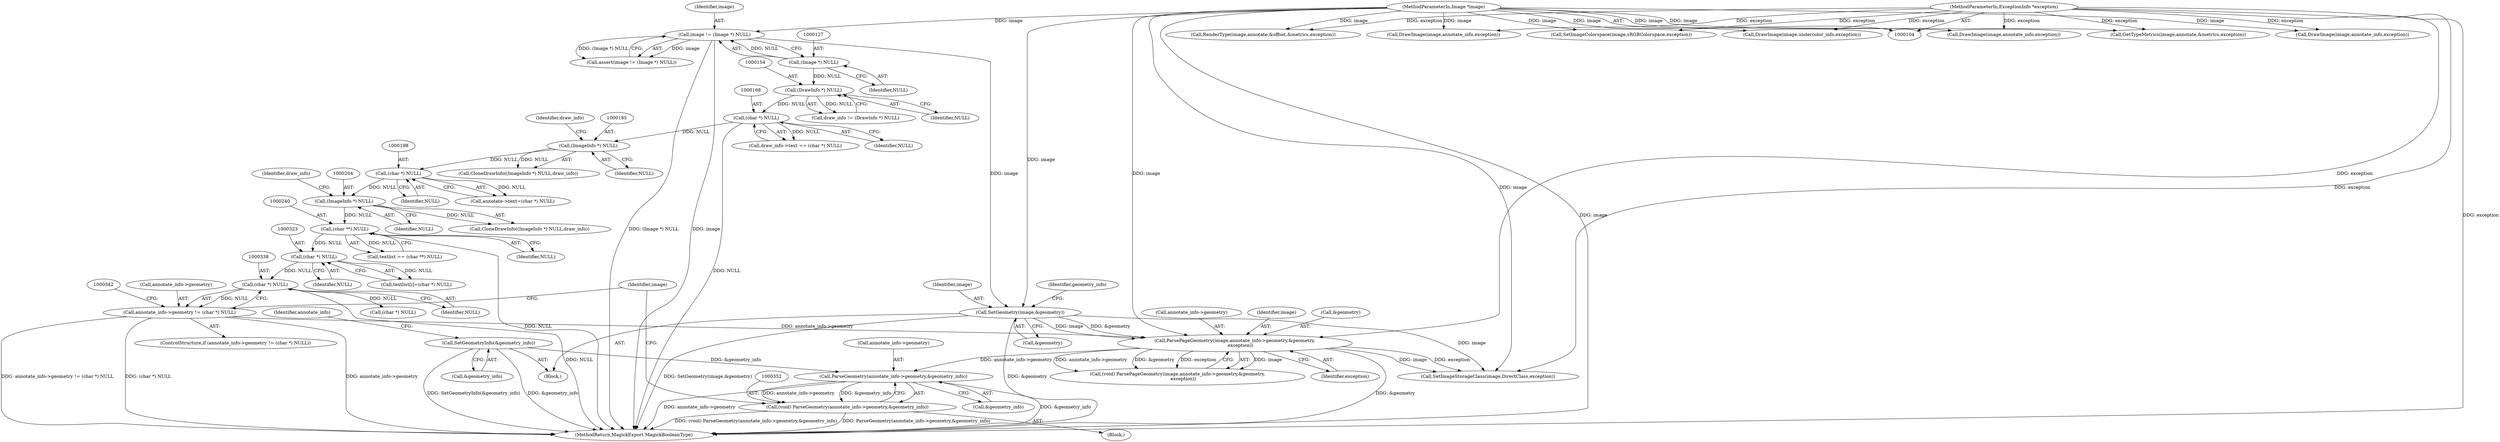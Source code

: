 digraph "0_ImageMagick6_7c2c5ba5b8e3a0b2b82f56c71dfab74ed4006df7@pointer" {
"1000353" [label="(Call,ParseGeometry(annotate_info->geometry,&geometry_info))"];
"1000343" [label="(Call,ParsePageGeometry(image,annotate_info->geometry,&geometry,\n        exception))"];
"1000325" [label="(Call,SetGeometry(image,&geometry))"];
"1000124" [label="(Call,image != (Image *) NULL)"];
"1000105" [label="(MethodParameterIn,Image *image)"];
"1000126" [label="(Call,(Image *) NULL)"];
"1000333" [label="(Call,annotate_info->geometry != (char *) NULL)"];
"1000337" [label="(Call,(char *) NULL)"];
"1000322" [label="(Call,(char *) NULL)"];
"1000239" [label="(Call,(char **) NULL)"];
"1000203" [label="(Call,(ImageInfo *) NULL)"];
"1000197" [label="(Call,(char *) NULL)"];
"1000184" [label="(Call,(ImageInfo *) NULL)"];
"1000167" [label="(Call,(char *) NULL)"];
"1000153" [label="(Call,(DrawInfo *) NULL)"];
"1000107" [label="(MethodParameterIn,ExceptionInfo *exception)"];
"1000329" [label="(Call,SetGeometryInfo(&geometry_info))"];
"1000351" [label="(Call,(void) ParseGeometry(annotate_info->geometry,&geometry_info))"];
"1000108" [label="(Block,)"];
"1000331" [label="(Identifier,geometry_info)"];
"1000105" [label="(MethodParameterIn,Image *image)"];
"1000239" [label="(Call,(char **) NULL)"];
"1002037" [label="(Call,DrawImage(image,annotate_info,exception))"];
"1000354" [label="(Call,annotate_info->geometry)"];
"1000126" [label="(Call,(Image *) NULL)"];
"1000343" [label="(Call,ParsePageGeometry(image,annotate_info->geometry,&geometry,\n        exception))"];
"1000124" [label="(Call,image != (Image *) NULL)"];
"1000237" [label="(Call,textlist == (char **) NULL)"];
"1000345" [label="(Call,annotate_info->geometry)"];
"1000184" [label="(Call,(ImageInfo *) NULL)"];
"1000107" [label="(MethodParameterIn,ExceptionInfo *exception)"];
"1000361" [label="(Call,SetImageStorageClass(image,DirectClass,exception))"];
"1000197" [label="(Call,(char *) NULL)"];
"1000324" [label="(Identifier,NULL)"];
"1000163" [label="(Call,draw_info->text == (char *) NULL)"];
"1000335" [label="(Identifier,annotate_info)"];
"1000337" [label="(Call,(char *) NULL)"];
"1000351" [label="(Call,(void) ParseGeometry(annotate_info->geometry,&geometry_info))"];
"1000344" [label="(Identifier,image)"];
"1000183" [label="(Call,CloneDrawInfo((ImageInfo *) NULL,draw_info))"];
"1001941" [label="(Call,DrawImage(image,annotate_info,exception))"];
"1000318" [label="(Call,textlist[i]=(char *) NULL)"];
"1000206" [label="(Identifier,draw_info)"];
"1000186" [label="(Identifier,NULL)"];
"1000187" [label="(Identifier,draw_info)"];
"1000169" [label="(Identifier,NULL)"];
"1000396" [label="(Call,SetImageColorspace(image,sRGBColorspace,exception))"];
"1000419" [label="(Call,(char *) NULL)"];
"1000125" [label="(Identifier,image)"];
"1000487" [label="(Call,GetTypeMetrics(image,annotate,&metrics,exception))"];
"1000205" [label="(Identifier,NULL)"];
"1000199" [label="(Identifier,NULL)"];
"1000202" [label="(Call,CloneDrawInfo((ImageInfo *) NULL,draw_info))"];
"1000325" [label="(Call,SetGeometry(image,&geometry))"];
"1001978" [label="(Call,DrawImage(image,annotate_info,exception))"];
"1000348" [label="(Call,&geometry)"];
"1000151" [label="(Call,draw_info != (DrawInfo *) NULL)"];
"1000329" [label="(Call,SetGeometryInfo(&geometry_info))"];
"1000340" [label="(Block,)"];
"1000357" [label="(Call,&geometry_info)"];
"1000203" [label="(Call,(ImageInfo *) NULL)"];
"1000353" [label="(Call,ParseGeometry(annotate_info->geometry,&geometry_info))"];
"1000327" [label="(Call,&geometry)"];
"1000123" [label="(Call,assert(image != (Image *) NULL))"];
"1000339" [label="(Identifier,NULL)"];
"1000167" [label="(Call,(char *) NULL)"];
"1000193" [label="(Call,annotate->text=(char *) NULL)"];
"1000241" [label="(Identifier,NULL)"];
"1000334" [label="(Call,annotate_info->geometry)"];
"1001863" [label="(Call,DrawImage(image,undercolor_info,exception))"];
"1000153" [label="(Call,(DrawInfo *) NULL)"];
"1000341" [label="(Call,(void) ParsePageGeometry(image,annotate_info->geometry,&geometry,\n        exception))"];
"1002061" [label="(MethodReturn,MagickExport MagickBooleanType)"];
"1001984" [label="(Call,RenderType(image,annotate,&offset,&metrics,exception))"];
"1000326" [label="(Identifier,image)"];
"1000322" [label="(Call,(char *) NULL)"];
"1000350" [label="(Identifier,exception)"];
"1000330" [label="(Call,&geometry_info)"];
"1000332" [label="(ControlStructure,if (annotate_info->geometry != (char *) NULL))"];
"1000128" [label="(Identifier,NULL)"];
"1000362" [label="(Identifier,image)"];
"1000333" [label="(Call,annotate_info->geometry != (char *) NULL)"];
"1000155" [label="(Identifier,NULL)"];
"1000353" -> "1000351"  [label="AST: "];
"1000353" -> "1000357"  [label="CFG: "];
"1000354" -> "1000353"  [label="AST: "];
"1000357" -> "1000353"  [label="AST: "];
"1000351" -> "1000353"  [label="CFG: "];
"1000353" -> "1002061"  [label="DDG: &geometry_info"];
"1000353" -> "1002061"  [label="DDG: annotate_info->geometry"];
"1000353" -> "1000351"  [label="DDG: annotate_info->geometry"];
"1000353" -> "1000351"  [label="DDG: &geometry_info"];
"1000343" -> "1000353"  [label="DDG: annotate_info->geometry"];
"1000329" -> "1000353"  [label="DDG: &geometry_info"];
"1000343" -> "1000341"  [label="AST: "];
"1000343" -> "1000350"  [label="CFG: "];
"1000344" -> "1000343"  [label="AST: "];
"1000345" -> "1000343"  [label="AST: "];
"1000348" -> "1000343"  [label="AST: "];
"1000350" -> "1000343"  [label="AST: "];
"1000341" -> "1000343"  [label="CFG: "];
"1000343" -> "1002061"  [label="DDG: &geometry"];
"1000343" -> "1000341"  [label="DDG: image"];
"1000343" -> "1000341"  [label="DDG: annotate_info->geometry"];
"1000343" -> "1000341"  [label="DDG: &geometry"];
"1000343" -> "1000341"  [label="DDG: exception"];
"1000325" -> "1000343"  [label="DDG: image"];
"1000325" -> "1000343"  [label="DDG: &geometry"];
"1000105" -> "1000343"  [label="DDG: image"];
"1000333" -> "1000343"  [label="DDG: annotate_info->geometry"];
"1000107" -> "1000343"  [label="DDG: exception"];
"1000343" -> "1000361"  [label="DDG: image"];
"1000343" -> "1000361"  [label="DDG: exception"];
"1000325" -> "1000108"  [label="AST: "];
"1000325" -> "1000327"  [label="CFG: "];
"1000326" -> "1000325"  [label="AST: "];
"1000327" -> "1000325"  [label="AST: "];
"1000331" -> "1000325"  [label="CFG: "];
"1000325" -> "1002061"  [label="DDG: SetGeometry(image,&geometry)"];
"1000325" -> "1002061"  [label="DDG: &geometry"];
"1000124" -> "1000325"  [label="DDG: image"];
"1000105" -> "1000325"  [label="DDG: image"];
"1000325" -> "1000361"  [label="DDG: image"];
"1000124" -> "1000123"  [label="AST: "];
"1000124" -> "1000126"  [label="CFG: "];
"1000125" -> "1000124"  [label="AST: "];
"1000126" -> "1000124"  [label="AST: "];
"1000123" -> "1000124"  [label="CFG: "];
"1000124" -> "1002061"  [label="DDG: (Image *) NULL"];
"1000124" -> "1002061"  [label="DDG: image"];
"1000124" -> "1000123"  [label="DDG: image"];
"1000124" -> "1000123"  [label="DDG: (Image *) NULL"];
"1000105" -> "1000124"  [label="DDG: image"];
"1000126" -> "1000124"  [label="DDG: NULL"];
"1000105" -> "1000104"  [label="AST: "];
"1000105" -> "1002061"  [label="DDG: image"];
"1000105" -> "1000361"  [label="DDG: image"];
"1000105" -> "1000396"  [label="DDG: image"];
"1000105" -> "1000487"  [label="DDG: image"];
"1000105" -> "1001863"  [label="DDG: image"];
"1000105" -> "1001941"  [label="DDG: image"];
"1000105" -> "1001978"  [label="DDG: image"];
"1000105" -> "1001984"  [label="DDG: image"];
"1000105" -> "1002037"  [label="DDG: image"];
"1000126" -> "1000128"  [label="CFG: "];
"1000127" -> "1000126"  [label="AST: "];
"1000128" -> "1000126"  [label="AST: "];
"1000126" -> "1000153"  [label="DDG: NULL"];
"1000333" -> "1000332"  [label="AST: "];
"1000333" -> "1000337"  [label="CFG: "];
"1000334" -> "1000333"  [label="AST: "];
"1000337" -> "1000333"  [label="AST: "];
"1000342" -> "1000333"  [label="CFG: "];
"1000362" -> "1000333"  [label="CFG: "];
"1000333" -> "1002061"  [label="DDG: annotate_info->geometry"];
"1000333" -> "1002061"  [label="DDG: annotate_info->geometry != (char *) NULL"];
"1000333" -> "1002061"  [label="DDG: (char *) NULL"];
"1000337" -> "1000333"  [label="DDG: NULL"];
"1000337" -> "1000339"  [label="CFG: "];
"1000338" -> "1000337"  [label="AST: "];
"1000339" -> "1000337"  [label="AST: "];
"1000337" -> "1002061"  [label="DDG: NULL"];
"1000322" -> "1000337"  [label="DDG: NULL"];
"1000337" -> "1000419"  [label="DDG: NULL"];
"1000322" -> "1000318"  [label="AST: "];
"1000322" -> "1000324"  [label="CFG: "];
"1000323" -> "1000322"  [label="AST: "];
"1000324" -> "1000322"  [label="AST: "];
"1000318" -> "1000322"  [label="CFG: "];
"1000322" -> "1000318"  [label="DDG: NULL"];
"1000239" -> "1000322"  [label="DDG: NULL"];
"1000239" -> "1000237"  [label="AST: "];
"1000239" -> "1000241"  [label="CFG: "];
"1000240" -> "1000239"  [label="AST: "];
"1000241" -> "1000239"  [label="AST: "];
"1000237" -> "1000239"  [label="CFG: "];
"1000239" -> "1002061"  [label="DDG: NULL"];
"1000239" -> "1000237"  [label="DDG: NULL"];
"1000203" -> "1000239"  [label="DDG: NULL"];
"1000203" -> "1000202"  [label="AST: "];
"1000203" -> "1000205"  [label="CFG: "];
"1000204" -> "1000203"  [label="AST: "];
"1000205" -> "1000203"  [label="AST: "];
"1000206" -> "1000203"  [label="CFG: "];
"1000203" -> "1000202"  [label="DDG: NULL"];
"1000197" -> "1000203"  [label="DDG: NULL"];
"1000197" -> "1000193"  [label="AST: "];
"1000197" -> "1000199"  [label="CFG: "];
"1000198" -> "1000197"  [label="AST: "];
"1000199" -> "1000197"  [label="AST: "];
"1000193" -> "1000197"  [label="CFG: "];
"1000197" -> "1000193"  [label="DDG: NULL"];
"1000184" -> "1000197"  [label="DDG: NULL"];
"1000184" -> "1000183"  [label="AST: "];
"1000184" -> "1000186"  [label="CFG: "];
"1000185" -> "1000184"  [label="AST: "];
"1000186" -> "1000184"  [label="AST: "];
"1000187" -> "1000184"  [label="CFG: "];
"1000184" -> "1000183"  [label="DDG: NULL"];
"1000167" -> "1000184"  [label="DDG: NULL"];
"1000167" -> "1000163"  [label="AST: "];
"1000167" -> "1000169"  [label="CFG: "];
"1000168" -> "1000167"  [label="AST: "];
"1000169" -> "1000167"  [label="AST: "];
"1000163" -> "1000167"  [label="CFG: "];
"1000167" -> "1002061"  [label="DDG: NULL"];
"1000167" -> "1000163"  [label="DDG: NULL"];
"1000153" -> "1000167"  [label="DDG: NULL"];
"1000153" -> "1000151"  [label="AST: "];
"1000153" -> "1000155"  [label="CFG: "];
"1000154" -> "1000153"  [label="AST: "];
"1000155" -> "1000153"  [label="AST: "];
"1000151" -> "1000153"  [label="CFG: "];
"1000153" -> "1000151"  [label="DDG: NULL"];
"1000107" -> "1000104"  [label="AST: "];
"1000107" -> "1002061"  [label="DDG: exception"];
"1000107" -> "1000361"  [label="DDG: exception"];
"1000107" -> "1000396"  [label="DDG: exception"];
"1000107" -> "1000487"  [label="DDG: exception"];
"1000107" -> "1001863"  [label="DDG: exception"];
"1000107" -> "1001941"  [label="DDG: exception"];
"1000107" -> "1001978"  [label="DDG: exception"];
"1000107" -> "1001984"  [label="DDG: exception"];
"1000107" -> "1002037"  [label="DDG: exception"];
"1000329" -> "1000108"  [label="AST: "];
"1000329" -> "1000330"  [label="CFG: "];
"1000330" -> "1000329"  [label="AST: "];
"1000335" -> "1000329"  [label="CFG: "];
"1000329" -> "1002061"  [label="DDG: SetGeometryInfo(&geometry_info)"];
"1000329" -> "1002061"  [label="DDG: &geometry_info"];
"1000351" -> "1000340"  [label="AST: "];
"1000352" -> "1000351"  [label="AST: "];
"1000362" -> "1000351"  [label="CFG: "];
"1000351" -> "1002061"  [label="DDG: (void) ParseGeometry(annotate_info->geometry,&geometry_info)"];
"1000351" -> "1002061"  [label="DDG: ParseGeometry(annotate_info->geometry,&geometry_info)"];
}
